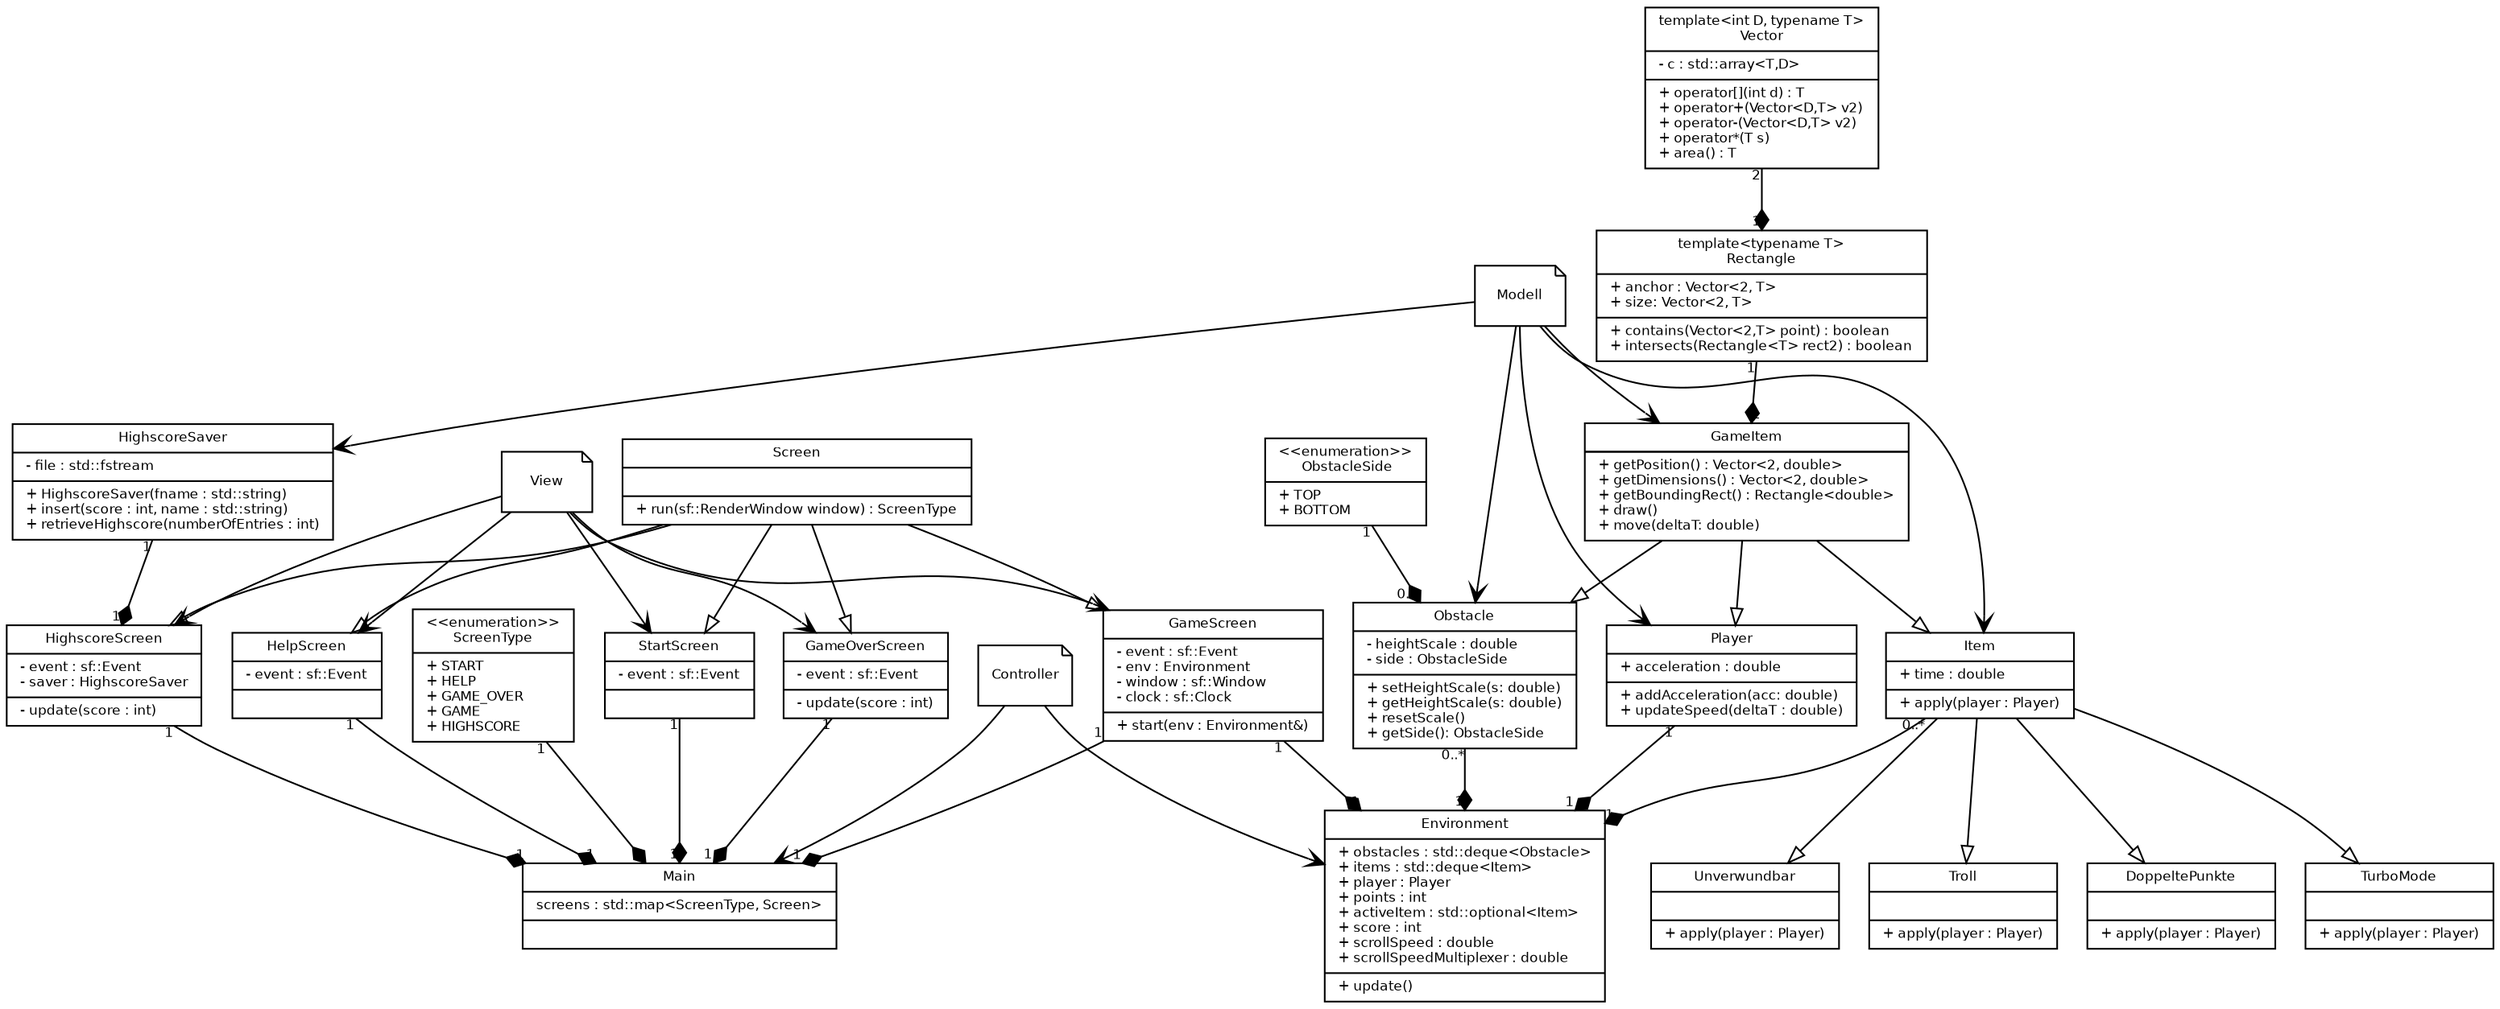 digraph G {
    // General Layout
    fontname = "Bitstream Vera Sans"
    fontsize = 8

    node [
        fontname = "Bitstream Vera Sans"
        fontsize = 8
        shape = "record"
    ]

    edge [
        fontname = "Bitstream Vera Sans"
        fontsize = 8
        arrowhead = "onormal"
    ]

    // Classes
    Main [
        label = "{Main|screens : std::map\<ScreenType, Screen\>|}"
    ]

    ScreenType [
        label = "{\<\<enumeration\>\>\nScreenType|+ START\l+ HELP\l+ GAME_OVER\l+ GAME\l+ HIGHSCORE\l}"
    ]

    Screen [
        label = "{Screen||+ run(sf::RenderWindow window) : ScreenType\l}"
    ]

    StartScreen [
        label = "{StartScreen|- event : sf::Event\l|}"
    ]

    HelpScreen [
        label = "{HelpScreen|- event : sf::Event\l|}"
    ]

    GameOverScreen [
        label = "{GameOverScreen|- event : sf::Event\l|- update(score : int)\l}"
    ]

    HighscoreScreen [
        label = "{HighscoreScreen|- event : sf::Event\l- saver : HighscoreSaver|- update(score : int)\l}"
    ]

    GameScreen [
        label = "{GameScreen|- event : sf::Event\l- env : Environment\l- window : sf::Window\l- clock : sf::Clock\l|+ start(env : Environment&)\l}"
    ]

    HighscoreSaver [
        label = "{HighscoreSaver|- file : std::fstream\l|+ HighscoreSaver(fname : std::string)\l+ insert(score : int, name : std::string)\l+ retrieveHighscore(numberOfEntries : int)\l}"
    ]

    Environment [
        label = "{Environment|+ obstacles : std::deque\<Obstacle\>\l+ items : std::deque\<Item\>\l+ player : Player\l+ points : int\l+ activeItem : std::optional\<Item\>\l+ score : int\l+ scrollSpeed : double\l+ scrollSpeedMultiplexer : double\l|+ update()\l}"
    ]

    GameItem [
        label = "{GameItem|- boundingRect : Rectangle<double>\l- speed : Vector\<2, double\>\l|+ getPosition() : Vector\<2, double\>\l+ getDimensions() : Vector\<2, double\>\l+ getBoundingRect() : Rectangle\<double\>\l+ draw()\l+ move(deltaT: double)\l}"
    ]
    Obstacle [
        label = "{Obstacle|- heightScale : double\l- side : ObstacleSide\l|+ setHeightScale(s: double)\l+ getHeightScale(s: double)\l+ resetScale()\l+ getSide(): ObstacleSide\l}"
    ]       

    ObstacleSide [
        label = "{\<\<enumeration\>\>\n ObstacleSide|+ TOP\l+ BOTTOM\l}"
    ]

    Item [
        label = "{Item|+ time : double\l| + apply(player : Player)\l}"
    ]

    ItemTypeUnverwundbar [
        label = "{Unverwundbar||+ apply(player : Player)\l}"
    ]
    ItemTypeTroll [
        label = "{Troll||+ apply(player : Player)\l}"
    ]
    ItemTypeDoppeltePunkte [
        label = "{DoppeltePunkte||+ apply(player : Player)\l}"
    ]
    ItemTypeTurboMode [
        label = "{TurboMode||+ apply(player : Player)\l}"
    ]

    Player [
        label = "{Player|+ acceleration : double\l|+ addAcceleration(acc: double)\l+ updateSpeed(deltaT : double)\l}"
    ]
    
    Rectangle [
        label = "{template\<typename T\>\nRectangle|+ anchor : Vector\<2, T\>\l+ size: Vector\<2, T\>\l|+ contains(Vector\<2,T\> point) : boolean\l+ intersects(Rectangle\<T\> rect2) : boolean\l}"
    ]

    Vector [
        label = "{template\<int D, typename T\>\nVector|- c : std::array\<T,D\>\l|+ operator[](int d) : T\l+ operator+(Vector\<D,T\> v2)\l+ operator-(Vector\<D,T\> v2)\l+ operator*(T s)\l+ area() : T\l}"
    ]

    // Connections
    GameItem -> Player
    GameItem -> Obstacle
    GameItem -> Item
    Item -> ItemTypeUnverwundbar
    Item -> ItemTypeTurboMode
    Item -> ItemTypeTroll
    Item -> ItemTypeDoppeltePunkte
    Screen -> StartScreen
    Screen -> HighscoreScreen
    Screen -> GameOverScreen
    Screen -> GameScreen
    Screen -> HelpScreen

    Vector -> Rectangle [
        arrowhead = "diamond"

        headlabel = "1"
        taillabel = "2"
    ]

    Rectangle -> GameItem[
        arrowhead = "diamond"

        headlabel = "1"
        taillabel = "1"
    ] 

    HighscoreSaver -> HighscoreScreen[
        arrowhead = "diamond"

        headlabel = "1"
        taillabel = "1"
    ] 

    HighscoreScreen -> Main[
        arrowhead = "diamond"

        headlabel = "1"
        taillabel = "1"
    ] 

    GameScreen-> Main[
        arrowhead = "diamond"

        headlabel = "1"
        taillabel = "1"
    ] 
    GameOverScreen-> Main[
        arrowhead = "diamond"

        headlabel = "1"
        taillabel = "1"
    ] 
    HelpScreen-> Main[
        arrowhead = "diamond"

        headlabel = "1"
        taillabel = "1"
    ] 
    StartScreen-> Main[
        arrowhead = "diamond"

        headlabel = "1"
        taillabel = "1"
    ] 

    ScreenType -> Main[
        arrowhead = "diamond"

        headlabel = "1"
        taillabel = "1"
    ] 

    Obstacle -> Environment[
        arrowhead = "diamond"

        headlabel = "1"
        taillabel = "0..*"
    ] 
    Item -> Environment[
        arrowhead = "diamond"

        headlabel = "1"
        taillabel = "0..*"
    ] 

    Player -> Environment[
        arrowhead = "diamond"

        headlabel = "1"
        taillabel = "1"
    ] 

    GameScreen -> Environment [
        arrowhead = "diamond"

        headlabel = "1"
        taillabel = "1"
    ] 

    ObstacleSide -> Obstacle[
        arrowhead = "diamond"

        headlabel = "0..*"
        taillabel = "1"
    ] 

    // Notes
    Modell [
        shape = "note"
        label = "Modell"
    ]
    View [
        shape = "note"
        label = "View"
    ]
    Controller [
        shape = "note"
        label = "Controller"
    ]

    View -> GameScreen [
        arrowhead = "vee"
    ]
    View -> HelpScreen [
        arrowhead = "vee"
    ]
    View -> GameOverScreen [
        arrowhead = "vee"
    ]
    View -> StartScreen [
        arrowhead = "vee"
    ]
    View -> HighscoreScreen[
        arrowhead = "vee"
    ]
    Controller -> Environment [
        arrowhead = "vee"
    ]
    Controller -> Main[
        arrowhead = "vee"
    ]
    Modell -> GameItem [
        arrowhead = "vee"
    ]
    Modell -> Obstacle [
        arrowhead = "vee"
    ]
    Modell -> Item [
        arrowhead = "vee"
    ]
    Modell -> Player [
        arrowhead = "vee"
    ]
    Modell -> HighscoreSaver [
        arrowhead = "vee"
    ]
}    
